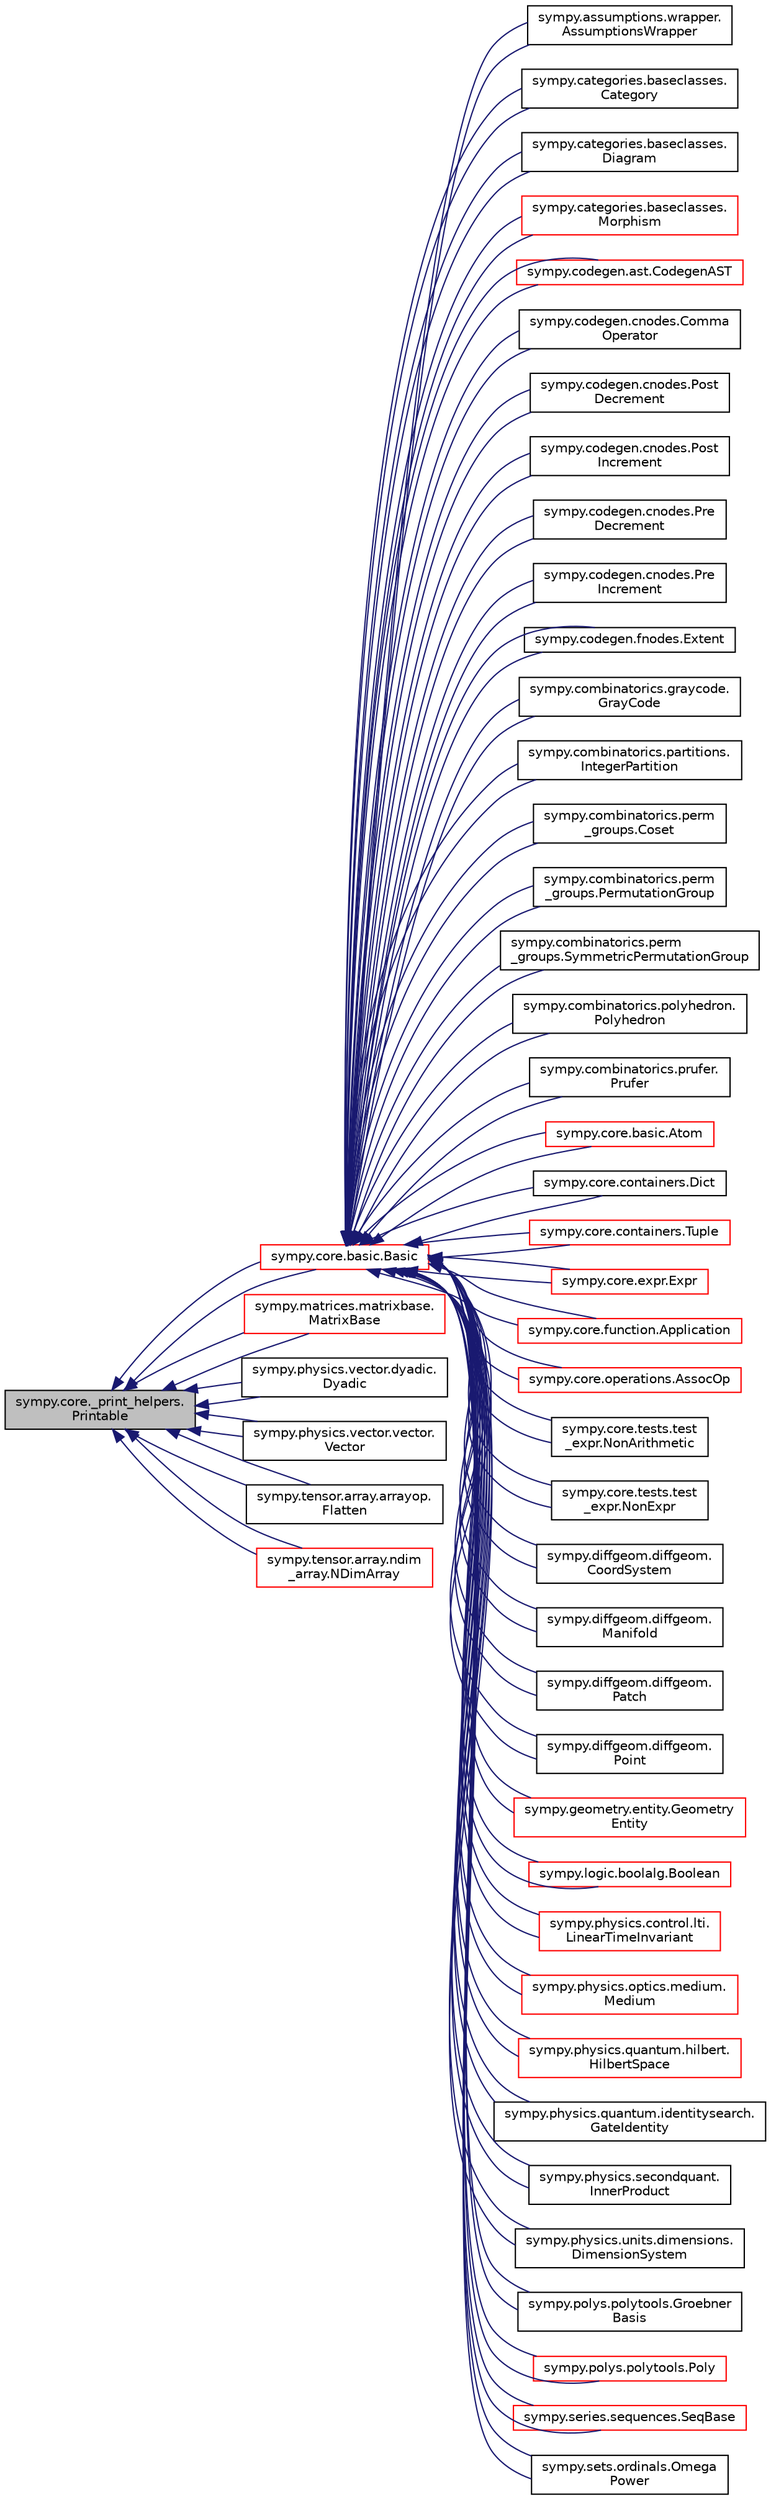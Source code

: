 digraph "sympy.core._print_helpers.Printable"
{
 // LATEX_PDF_SIZE
  edge [fontname="Helvetica",fontsize="10",labelfontname="Helvetica",labelfontsize="10"];
  node [fontname="Helvetica",fontsize="10",shape=record];
  rankdir="LR";
  Node1 [label="sympy.core._print_helpers.\lPrintable",height=0.2,width=0.4,color="black", fillcolor="grey75", style="filled", fontcolor="black",tooltip=" "];
  Node1 -> Node2 [dir="back",color="midnightblue",fontsize="10",style="solid",fontname="Helvetica"];
  Node2 [label="sympy.core.basic.Basic",height=0.2,width=0.4,color="red", fillcolor="white", style="filled",URL="$classsympy_1_1core_1_1basic_1_1Basic.html",tooltip=" "];
  Node2 -> Node3 [dir="back",color="midnightblue",fontsize="10",style="solid",fontname="Helvetica"];
  Node3 [label="sympy.assumptions.wrapper.\lAssumptionsWrapper",height=0.2,width=0.4,color="black", fillcolor="white", style="filled",URL="$classsympy_1_1assumptions_1_1wrapper_1_1AssumptionsWrapper.html",tooltip=" "];
  Node2 -> Node3 [dir="back",color="midnightblue",fontsize="10",style="solid",fontname="Helvetica"];
  Node2 -> Node4 [dir="back",color="midnightblue",fontsize="10",style="solid",fontname="Helvetica"];
  Node4 [label="sympy.categories.baseclasses.\lCategory",height=0.2,width=0.4,color="black", fillcolor="white", style="filled",URL="$classsympy_1_1categories_1_1baseclasses_1_1Category.html",tooltip=" "];
  Node2 -> Node4 [dir="back",color="midnightblue",fontsize="10",style="solid",fontname="Helvetica"];
  Node2 -> Node5 [dir="back",color="midnightblue",fontsize="10",style="solid",fontname="Helvetica"];
  Node5 [label="sympy.categories.baseclasses.\lDiagram",height=0.2,width=0.4,color="black", fillcolor="white", style="filled",URL="$classsympy_1_1categories_1_1baseclasses_1_1Diagram.html",tooltip=" "];
  Node2 -> Node5 [dir="back",color="midnightblue",fontsize="10",style="solid",fontname="Helvetica"];
  Node2 -> Node6 [dir="back",color="midnightblue",fontsize="10",style="solid",fontname="Helvetica"];
  Node6 [label="sympy.categories.baseclasses.\lMorphism",height=0.2,width=0.4,color="red", fillcolor="white", style="filled",URL="$classsympy_1_1categories_1_1baseclasses_1_1Morphism.html",tooltip=" "];
  Node2 -> Node6 [dir="back",color="midnightblue",fontsize="10",style="solid",fontname="Helvetica"];
  Node2 -> Node10 [dir="back",color="midnightblue",fontsize="10",style="solid",fontname="Helvetica"];
  Node10 [label="sympy.codegen.ast.CodegenAST",height=0.2,width=0.4,color="red", fillcolor="white", style="filled",URL="$classsympy_1_1codegen_1_1ast_1_1CodegenAST.html",tooltip=" "];
  Node2 -> Node10 [dir="back",color="midnightblue",fontsize="10",style="solid",fontname="Helvetica"];
  Node2 -> Node73 [dir="back",color="midnightblue",fontsize="10",style="solid",fontname="Helvetica"];
  Node73 [label="sympy.codegen.cnodes.Comma\lOperator",height=0.2,width=0.4,color="black", fillcolor="white", style="filled",URL="$classsympy_1_1codegen_1_1cnodes_1_1CommaOperator.html",tooltip=" "];
  Node2 -> Node73 [dir="back",color="midnightblue",fontsize="10",style="solid",fontname="Helvetica"];
  Node2 -> Node74 [dir="back",color="midnightblue",fontsize="10",style="solid",fontname="Helvetica"];
  Node74 [label="sympy.codegen.cnodes.Post\lDecrement",height=0.2,width=0.4,color="black", fillcolor="white", style="filled",URL="$classsympy_1_1codegen_1_1cnodes_1_1PostDecrement.html",tooltip=" "];
  Node2 -> Node74 [dir="back",color="midnightblue",fontsize="10",style="solid",fontname="Helvetica"];
  Node2 -> Node75 [dir="back",color="midnightblue",fontsize="10",style="solid",fontname="Helvetica"];
  Node75 [label="sympy.codegen.cnodes.Post\lIncrement",height=0.2,width=0.4,color="black", fillcolor="white", style="filled",URL="$classsympy_1_1codegen_1_1cnodes_1_1PostIncrement.html",tooltip=" "];
  Node2 -> Node75 [dir="back",color="midnightblue",fontsize="10",style="solid",fontname="Helvetica"];
  Node2 -> Node76 [dir="back",color="midnightblue",fontsize="10",style="solid",fontname="Helvetica"];
  Node76 [label="sympy.codegen.cnodes.Pre\lDecrement",height=0.2,width=0.4,color="black", fillcolor="white", style="filled",URL="$classsympy_1_1codegen_1_1cnodes_1_1PreDecrement.html",tooltip=" "];
  Node2 -> Node76 [dir="back",color="midnightblue",fontsize="10",style="solid",fontname="Helvetica"];
  Node2 -> Node77 [dir="back",color="midnightblue",fontsize="10",style="solid",fontname="Helvetica"];
  Node77 [label="sympy.codegen.cnodes.Pre\lIncrement",height=0.2,width=0.4,color="black", fillcolor="white", style="filled",URL="$classsympy_1_1codegen_1_1cnodes_1_1PreIncrement.html",tooltip=" "];
  Node2 -> Node77 [dir="back",color="midnightblue",fontsize="10",style="solid",fontname="Helvetica"];
  Node2 -> Node78 [dir="back",color="midnightblue",fontsize="10",style="solid",fontname="Helvetica"];
  Node78 [label="sympy.codegen.fnodes.Extent",height=0.2,width=0.4,color="black", fillcolor="white", style="filled",URL="$classsympy_1_1codegen_1_1fnodes_1_1Extent.html",tooltip=" "];
  Node2 -> Node78 [dir="back",color="midnightblue",fontsize="10",style="solid",fontname="Helvetica"];
  Node2 -> Node79 [dir="back",color="midnightblue",fontsize="10",style="solid",fontname="Helvetica"];
  Node79 [label="sympy.combinatorics.graycode.\lGrayCode",height=0.2,width=0.4,color="black", fillcolor="white", style="filled",URL="$classsympy_1_1combinatorics_1_1graycode_1_1GrayCode.html",tooltip=" "];
  Node2 -> Node79 [dir="back",color="midnightblue",fontsize="10",style="solid",fontname="Helvetica"];
  Node2 -> Node80 [dir="back",color="midnightblue",fontsize="10",style="solid",fontname="Helvetica"];
  Node80 [label="sympy.combinatorics.partitions.\lIntegerPartition",height=0.2,width=0.4,color="black", fillcolor="white", style="filled",URL="$classsympy_1_1combinatorics_1_1partitions_1_1IntegerPartition.html",tooltip=" "];
  Node2 -> Node80 [dir="back",color="midnightblue",fontsize="10",style="solid",fontname="Helvetica"];
  Node2 -> Node81 [dir="back",color="midnightblue",fontsize="10",style="solid",fontname="Helvetica"];
  Node81 [label="sympy.combinatorics.perm\l_groups.Coset",height=0.2,width=0.4,color="black", fillcolor="white", style="filled",URL="$classsympy_1_1combinatorics_1_1perm__groups_1_1Coset.html",tooltip=" "];
  Node2 -> Node81 [dir="back",color="midnightblue",fontsize="10",style="solid",fontname="Helvetica"];
  Node2 -> Node82 [dir="back",color="midnightblue",fontsize="10",style="solid",fontname="Helvetica"];
  Node82 [label="sympy.combinatorics.perm\l_groups.PermutationGroup",height=0.2,width=0.4,color="black", fillcolor="white", style="filled",URL="$classsympy_1_1combinatorics_1_1perm__groups_1_1PermutationGroup.html",tooltip=" "];
  Node2 -> Node82 [dir="back",color="midnightblue",fontsize="10",style="solid",fontname="Helvetica"];
  Node2 -> Node83 [dir="back",color="midnightblue",fontsize="10",style="solid",fontname="Helvetica"];
  Node83 [label="sympy.combinatorics.perm\l_groups.SymmetricPermutationGroup",height=0.2,width=0.4,color="black", fillcolor="white", style="filled",URL="$classsympy_1_1combinatorics_1_1perm__groups_1_1SymmetricPermutationGroup.html",tooltip=" "];
  Node2 -> Node83 [dir="back",color="midnightblue",fontsize="10",style="solid",fontname="Helvetica"];
  Node2 -> Node84 [dir="back",color="midnightblue",fontsize="10",style="solid",fontname="Helvetica"];
  Node84 [label="sympy.combinatorics.polyhedron.\lPolyhedron",height=0.2,width=0.4,color="black", fillcolor="white", style="filled",URL="$classsympy_1_1combinatorics_1_1polyhedron_1_1Polyhedron.html",tooltip=" "];
  Node2 -> Node84 [dir="back",color="midnightblue",fontsize="10",style="solid",fontname="Helvetica"];
  Node2 -> Node85 [dir="back",color="midnightblue",fontsize="10",style="solid",fontname="Helvetica"];
  Node85 [label="sympy.combinatorics.prufer.\lPrufer",height=0.2,width=0.4,color="black", fillcolor="white", style="filled",URL="$classsympy_1_1combinatorics_1_1prufer_1_1Prufer.html",tooltip=" "];
  Node2 -> Node85 [dir="back",color="midnightblue",fontsize="10",style="solid",fontname="Helvetica"];
  Node2 -> Node86 [dir="back",color="midnightblue",fontsize="10",style="solid",fontname="Helvetica"];
  Node86 [label="sympy.core.basic.Atom",height=0.2,width=0.4,color="red", fillcolor="white", style="filled",URL="$classsympy_1_1core_1_1basic_1_1Atom.html",tooltip=" "];
  Node2 -> Node86 [dir="back",color="midnightblue",fontsize="10",style="solid",fontname="Helvetica"];
  Node2 -> Node151 [dir="back",color="midnightblue",fontsize="10",style="solid",fontname="Helvetica"];
  Node151 [label="sympy.core.containers.Dict",height=0.2,width=0.4,color="black", fillcolor="white", style="filled",URL="$classsympy_1_1core_1_1containers_1_1Dict.html",tooltip=" "];
  Node2 -> Node151 [dir="back",color="midnightblue",fontsize="10",style="solid",fontname="Helvetica"];
  Node2 -> Node152 [dir="back",color="midnightblue",fontsize="10",style="solid",fontname="Helvetica"];
  Node152 [label="sympy.core.containers.Tuple",height=0.2,width=0.4,color="red", fillcolor="white", style="filled",URL="$classsympy_1_1core_1_1containers_1_1Tuple.html",tooltip=" "];
  Node2 -> Node152 [dir="back",color="midnightblue",fontsize="10",style="solid",fontname="Helvetica"];
  Node2 -> Node156 [dir="back",color="midnightblue",fontsize="10",style="solid",fontname="Helvetica"];
  Node156 [label="sympy.core.expr.Expr",height=0.2,width=0.4,color="red", fillcolor="white", style="filled",URL="$classsympy_1_1core_1_1expr_1_1Expr.html",tooltip=" "];
  Node2 -> Node156 [dir="back",color="midnightblue",fontsize="10",style="solid",fontname="Helvetica"];
  Node2 -> Node717 [dir="back",color="midnightblue",fontsize="10",style="solid",fontname="Helvetica"];
  Node717 [label="sympy.core.function.Application",height=0.2,width=0.4,color="red", fillcolor="white", style="filled",URL="$classsympy_1_1core_1_1function_1_1Application.html",tooltip=" "];
  Node2 -> Node717 [dir="back",color="midnightblue",fontsize="10",style="solid",fontname="Helvetica"];
  Node2 -> Node730 [dir="back",color="midnightblue",fontsize="10",style="solid",fontname="Helvetica"];
  Node730 [label="sympy.core.operations.AssocOp",height=0.2,width=0.4,color="red", fillcolor="white", style="filled",URL="$classsympy_1_1core_1_1operations_1_1AssocOp.html",tooltip=" "];
  Node2 -> Node730 [dir="back",color="midnightblue",fontsize="10",style="solid",fontname="Helvetica"];
  Node2 -> Node735 [dir="back",color="midnightblue",fontsize="10",style="solid",fontname="Helvetica"];
  Node735 [label="sympy.core.tests.test\l_expr.NonArithmetic",height=0.2,width=0.4,color="black", fillcolor="white", style="filled",URL="$classsympy_1_1core_1_1tests_1_1test__expr_1_1NonArithmetic.html",tooltip=" "];
  Node2 -> Node735 [dir="back",color="midnightblue",fontsize="10",style="solid",fontname="Helvetica"];
  Node2 -> Node736 [dir="back",color="midnightblue",fontsize="10",style="solid",fontname="Helvetica"];
  Node736 [label="sympy.core.tests.test\l_expr.NonExpr",height=0.2,width=0.4,color="black", fillcolor="white", style="filled",URL="$classsympy_1_1core_1_1tests_1_1test__expr_1_1NonExpr.html",tooltip=" "];
  Node2 -> Node736 [dir="back",color="midnightblue",fontsize="10",style="solid",fontname="Helvetica"];
  Node2 -> Node737 [dir="back",color="midnightblue",fontsize="10",style="solid",fontname="Helvetica"];
  Node737 [label="sympy.diffgeom.diffgeom.\lCoordSystem",height=0.2,width=0.4,color="black", fillcolor="white", style="filled",URL="$classsympy_1_1diffgeom_1_1diffgeom_1_1CoordSystem.html",tooltip=" "];
  Node2 -> Node737 [dir="back",color="midnightblue",fontsize="10",style="solid",fontname="Helvetica"];
  Node2 -> Node738 [dir="back",color="midnightblue",fontsize="10",style="solid",fontname="Helvetica"];
  Node738 [label="sympy.diffgeom.diffgeom.\lManifold",height=0.2,width=0.4,color="black", fillcolor="white", style="filled",URL="$classsympy_1_1diffgeom_1_1diffgeom_1_1Manifold.html",tooltip=" "];
  Node2 -> Node738 [dir="back",color="midnightblue",fontsize="10",style="solid",fontname="Helvetica"];
  Node2 -> Node739 [dir="back",color="midnightblue",fontsize="10",style="solid",fontname="Helvetica"];
  Node739 [label="sympy.diffgeom.diffgeom.\lPatch",height=0.2,width=0.4,color="black", fillcolor="white", style="filled",URL="$classsympy_1_1diffgeom_1_1diffgeom_1_1Patch.html",tooltip=" "];
  Node2 -> Node739 [dir="back",color="midnightblue",fontsize="10",style="solid",fontname="Helvetica"];
  Node2 -> Node740 [dir="back",color="midnightblue",fontsize="10",style="solid",fontname="Helvetica"];
  Node740 [label="sympy.diffgeom.diffgeom.\lPoint",height=0.2,width=0.4,color="black", fillcolor="white", style="filled",URL="$classsympy_1_1diffgeom_1_1diffgeom_1_1Point.html",tooltip=" "];
  Node2 -> Node740 [dir="back",color="midnightblue",fontsize="10",style="solid",fontname="Helvetica"];
  Node2 -> Node741 [dir="back",color="midnightblue",fontsize="10",style="solid",fontname="Helvetica"];
  Node741 [label="sympy.geometry.entity.Geometry\lEntity",height=0.2,width=0.4,color="red", fillcolor="white", style="filled",URL="$classsympy_1_1geometry_1_1entity_1_1GeometryEntity.html",tooltip=" "];
  Node2 -> Node741 [dir="back",color="midnightblue",fontsize="10",style="solid",fontname="Helvetica"];
  Node2 -> Node766 [dir="back",color="midnightblue",fontsize="10",style="solid",fontname="Helvetica"];
  Node766 [label="sympy.logic.boolalg.Boolean",height=0.2,width=0.4,color="red", fillcolor="white", style="filled",URL="$classsympy_1_1logic_1_1boolalg_1_1Boolean.html",tooltip=" "];
  Node2 -> Node766 [dir="back",color="midnightblue",fontsize="10",style="solid",fontname="Helvetica"];
  Node2 -> Node845 [dir="back",color="midnightblue",fontsize="10",style="solid",fontname="Helvetica"];
  Node845 [label="sympy.physics.control.lti.\lLinearTimeInvariant",height=0.2,width=0.4,color="red", fillcolor="white", style="filled",URL="$classsympy_1_1physics_1_1control_1_1lti_1_1LinearTimeInvariant.html",tooltip=" "];
  Node2 -> Node845 [dir="back",color="midnightblue",fontsize="10",style="solid",fontname="Helvetica"];
  Node2 -> Node857 [dir="back",color="midnightblue",fontsize="10",style="solid",fontname="Helvetica"];
  Node857 [label="sympy.physics.optics.medium.\lMedium",height=0.2,width=0.4,color="red", fillcolor="white", style="filled",URL="$classsympy_1_1physics_1_1optics_1_1medium_1_1Medium.html",tooltip=" "];
  Node2 -> Node857 [dir="back",color="midnightblue",fontsize="10",style="solid",fontname="Helvetica"];
  Node2 -> Node860 [dir="back",color="midnightblue",fontsize="10",style="solid",fontname="Helvetica"];
  Node860 [label="sympy.physics.quantum.hilbert.\lHilbertSpace",height=0.2,width=0.4,color="red", fillcolor="white", style="filled",URL="$classsympy_1_1physics_1_1quantum_1_1hilbert_1_1HilbertSpace.html",tooltip=" "];
  Node2 -> Node860 [dir="back",color="midnightblue",fontsize="10",style="solid",fontname="Helvetica"];
  Node2 -> Node867 [dir="back",color="midnightblue",fontsize="10",style="solid",fontname="Helvetica"];
  Node867 [label="sympy.physics.quantum.identitysearch.\lGateIdentity",height=0.2,width=0.4,color="black", fillcolor="white", style="filled",URL="$classsympy_1_1physics_1_1quantum_1_1identitysearch_1_1GateIdentity.html",tooltip=" "];
  Node2 -> Node867 [dir="back",color="midnightblue",fontsize="10",style="solid",fontname="Helvetica"];
  Node2 -> Node868 [dir="back",color="midnightblue",fontsize="10",style="solid",fontname="Helvetica"];
  Node868 [label="sympy.physics.secondquant.\lInnerProduct",height=0.2,width=0.4,color="black", fillcolor="white", style="filled",URL="$classsympy_1_1physics_1_1secondquant_1_1InnerProduct.html",tooltip=" "];
  Node2 -> Node868 [dir="back",color="midnightblue",fontsize="10",style="solid",fontname="Helvetica"];
  Node2 -> Node869 [dir="back",color="midnightblue",fontsize="10",style="solid",fontname="Helvetica"];
  Node869 [label="sympy.physics.units.dimensions.\lDimensionSystem",height=0.2,width=0.4,color="black", fillcolor="white", style="filled",URL="$classsympy_1_1physics_1_1units_1_1dimensions_1_1DimensionSystem.html",tooltip=" "];
  Node2 -> Node869 [dir="back",color="midnightblue",fontsize="10",style="solid",fontname="Helvetica"];
  Node2 -> Node870 [dir="back",color="midnightblue",fontsize="10",style="solid",fontname="Helvetica"];
  Node870 [label="sympy.polys.polytools.Groebner\lBasis",height=0.2,width=0.4,color="black", fillcolor="white", style="filled",URL="$classsympy_1_1polys_1_1polytools_1_1GroebnerBasis.html",tooltip=" "];
  Node2 -> Node870 [dir="back",color="midnightblue",fontsize="10",style="solid",fontname="Helvetica"];
  Node2 -> Node871 [dir="back",color="midnightblue",fontsize="10",style="solid",fontname="Helvetica"];
  Node871 [label="sympy.polys.polytools.Poly",height=0.2,width=0.4,color="red", fillcolor="white", style="filled",URL="$classsympy_1_1polys_1_1polytools_1_1Poly.html",tooltip=" "];
  Node2 -> Node871 [dir="back",color="midnightblue",fontsize="10",style="solid",fontname="Helvetica"];
  Node2 -> Node873 [dir="back",color="midnightblue",fontsize="10",style="solid",fontname="Helvetica"];
  Node873 [label="sympy.series.sequences.SeqBase",height=0.2,width=0.4,color="red", fillcolor="white", style="filled",URL="$classsympy_1_1series_1_1sequences_1_1SeqBase.html",tooltip="SEQUENCES #."];
  Node2 -> Node873 [dir="back",color="midnightblue",fontsize="10",style="solid",fontname="Helvetica"];
  Node2 -> Node882 [dir="back",color="midnightblue",fontsize="10",style="solid",fontname="Helvetica"];
  Node882 [label="sympy.sets.ordinals.Omega\lPower",height=0.2,width=0.4,color="black", fillcolor="white", style="filled",URL="$classsympy_1_1sets_1_1ordinals_1_1OmegaPower.html",tooltip=" "];
  Node2 -> Node882 [dir="back",color="midnightblue",fontsize="10",style="solid",fontname="Helvetica"];
  Node1 -> Node2 [dir="back",color="midnightblue",fontsize="10",style="solid",fontname="Helvetica"];
  Node1 -> Node1095 [dir="back",color="midnightblue",fontsize="10",style="solid",fontname="Helvetica"];
  Node1095 [label="sympy.matrices.matrixbase.\lMatrixBase",height=0.2,width=0.4,color="red", fillcolor="white", style="filled",URL="$classsympy_1_1matrices_1_1matrixbase_1_1MatrixBase.html",tooltip=" "];
  Node1 -> Node1095 [dir="back",color="midnightblue",fontsize="10",style="solid",fontname="Helvetica"];
  Node1 -> Node1111 [dir="back",color="midnightblue",fontsize="10",style="solid",fontname="Helvetica"];
  Node1111 [label="sympy.physics.vector.dyadic.\lDyadic",height=0.2,width=0.4,color="black", fillcolor="white", style="filled",URL="$classsympy_1_1physics_1_1vector_1_1dyadic_1_1Dyadic.html",tooltip=" "];
  Node1 -> Node1111 [dir="back",color="midnightblue",fontsize="10",style="solid",fontname="Helvetica"];
  Node1 -> Node1112 [dir="back",color="midnightblue",fontsize="10",style="solid",fontname="Helvetica"];
  Node1112 [label="sympy.physics.vector.vector.\lVector",height=0.2,width=0.4,color="black", fillcolor="white", style="filled",URL="$classsympy_1_1physics_1_1vector_1_1vector_1_1Vector.html",tooltip=" "];
  Node1 -> Node1112 [dir="back",color="midnightblue",fontsize="10",style="solid",fontname="Helvetica"];
  Node1 -> Node1113 [dir="back",color="midnightblue",fontsize="10",style="solid",fontname="Helvetica"];
  Node1113 [label="sympy.tensor.array.arrayop.\lFlatten",height=0.2,width=0.4,color="black", fillcolor="white", style="filled",URL="$classsympy_1_1tensor_1_1array_1_1arrayop_1_1Flatten.html",tooltip=" "];
  Node1 -> Node1113 [dir="back",color="midnightblue",fontsize="10",style="solid",fontname="Helvetica"];
  Node1 -> Node1114 [dir="back",color="midnightblue",fontsize="10",style="solid",fontname="Helvetica"];
  Node1114 [label="sympy.tensor.array.ndim\l_array.NDimArray",height=0.2,width=0.4,color="red", fillcolor="white", style="filled",URL="$classsympy_1_1tensor_1_1array_1_1ndim__array_1_1NDimArray.html",tooltip=" "];
  Node1 -> Node1114 [dir="back",color="midnightblue",fontsize="10",style="solid",fontname="Helvetica"];
}
